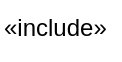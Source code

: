 <mxGraphModel>
  <root>
    <!-- ATORES -->
    <mxCell id="actor_admin" value="Administrador" style="actor" vertex="1" parent="1">
      <mxGeometry x="100" y="200" width="40" height="60" as="geometry"/>
    </mxCell>
    
    <mxCell id="actor_paciente" value="Paciente" style="actor" vertex="1" parent="1">
      <mxGeometry x="300" y="200" width="40" height="60" as="geometry"/>
    </mxCell>
    
    <mxCell id="actor_profissional" value="Profissional" style="actor" vertex="1" parent="1">
      <mxGeometry x="500" y="200" width="40" height="60" as="geometry"/>
    </mxCell>

    <!-- CASOS DE USO (ADMIN) -->
    <mxCell id="uc1" value="Cadastrar Médico" style="usecase" vertex="1" parent="1">
      <mxGeometry x="50" y="100" width="120" height="40" as="geometry"/>
    </mxCell>
    <mxCell id="edge1" source="actor_admin" target="uc1" style="arrow" edge="1" parent="1"/>

    <!-- CASOS DE USO (PACIENTE) -->
    <mxCell id="uc2" value="Agendar Consulta" style="usecase" vertex="1" parent="1">
      <mxGeometry x="250" y="100" width="120" height="40" as="geometry"/>
    </mxCell>
    <mxCell id="edge2" source="actor_paciente" target="uc2" style="arrow" edge="1" parent="1"/>

    <!-- RELAÇÕES -->
    <mxCell id="rel1" value="«include»" style="text" vertex="1" parent="1">
      <mxGeometry x="350" y="150" width="60" height="30" as="geometry"/>
    </mxCell>
  </root>
</mxGraphModel>
